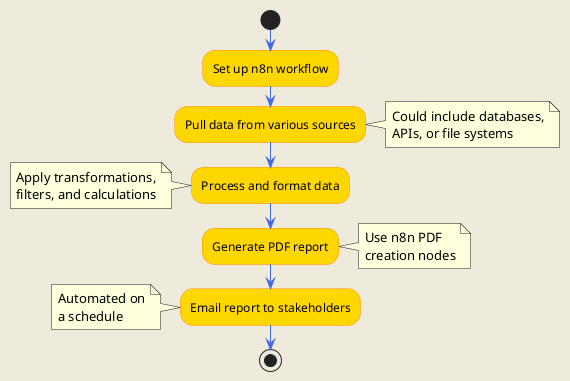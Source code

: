 @startuml
skinparam backgroundColor #EEEBDC
skinparam handwritten false

skinparam activity {
  BackgroundColor #FFD700
  BorderColor #FF8C00
  FontColor #000000
}

skinparam arrow {
  Color #4169E1
  FontColor #000000
}

start
:Set up n8n workflow;
:Pull data from various sources;
note right: Could include databases,\nAPIs, or file systems
:Process and format data;
note left: Apply transformations,\nfilters, and calculations
:Generate PDF report;
note right: Use n8n PDF\ncreation nodes
:Email report to stakeholders;
note left: Automated on\na schedule
stop

@enduml